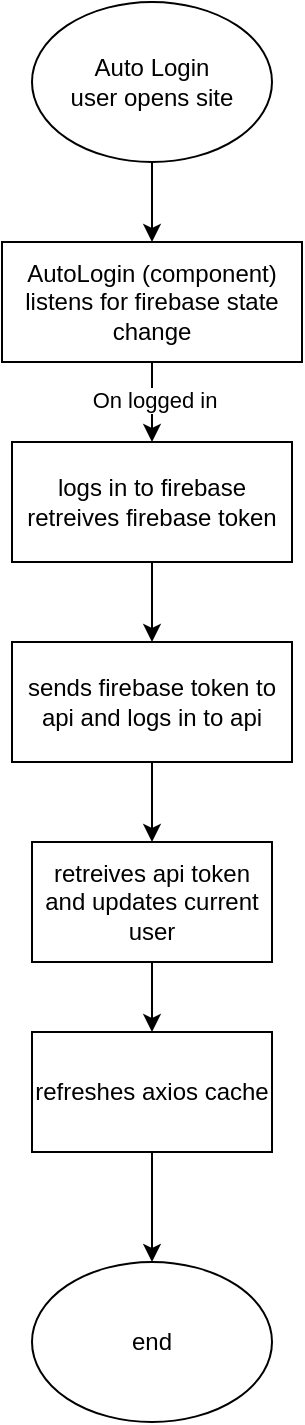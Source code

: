 <mxfile version="20.8.11" type="device"><diagram id="C5RBs43oDa-KdzZeNtuy" name="Page-1"><mxGraphModel dx="751" dy="1099" grid="1" gridSize="9" guides="1" tooltips="1" connect="1" arrows="1" fold="1" page="1" pageScale="1" pageWidth="827" pageHeight="1169" math="0" shadow="0"><root><mxCell id="WIyWlLk6GJQsqaUBKTNV-0"/><mxCell id="WIyWlLk6GJQsqaUBKTNV-1" parent="WIyWlLk6GJQsqaUBKTNV-0"/><mxCell id="b3s8BQd-cHpaQ_JOpSUJ-14" value="" style="group" vertex="1" connectable="0" parent="WIyWlLk6GJQsqaUBKTNV-1"><mxGeometry x="63" y="27" width="150" height="710" as="geometry"/></mxCell><mxCell id="b3s8BQd-cHpaQ_JOpSUJ-0" value="Auto Login&lt;br&gt;user opens site" style="ellipse;whiteSpace=wrap;html=1;movable=1;resizable=1;rotatable=1;deletable=1;editable=1;connectable=1;" vertex="1" parent="b3s8BQd-cHpaQ_JOpSUJ-14"><mxGeometry x="15" width="120" height="80" as="geometry"/></mxCell><mxCell id="b3s8BQd-cHpaQ_JOpSUJ-1" value="AutoLogin (component)&lt;br&gt;listens for firebase state change" style="whiteSpace=wrap;html=1;movable=1;resizable=1;rotatable=1;deletable=1;editable=1;connectable=1;" vertex="1" parent="b3s8BQd-cHpaQ_JOpSUJ-14"><mxGeometry y="120" width="150" height="60" as="geometry"/></mxCell><mxCell id="b3s8BQd-cHpaQ_JOpSUJ-2" value="" style="edgeStyle=orthogonalEdgeStyle;rounded=0;orthogonalLoop=1;jettySize=auto;html=1;movable=1;resizable=1;rotatable=1;deletable=1;editable=1;connectable=1;" edge="1" parent="b3s8BQd-cHpaQ_JOpSUJ-14" source="b3s8BQd-cHpaQ_JOpSUJ-0" target="b3s8BQd-cHpaQ_JOpSUJ-1"><mxGeometry relative="1" as="geometry"/></mxCell><mxCell id="b3s8BQd-cHpaQ_JOpSUJ-4" value="logs in to firebase&lt;br&gt;retreives firebase token" style="whiteSpace=wrap;html=1;movable=1;resizable=1;rotatable=1;deletable=1;editable=1;connectable=1;" vertex="1" parent="b3s8BQd-cHpaQ_JOpSUJ-14"><mxGeometry x="5" y="220" width="140" height="60" as="geometry"/></mxCell><mxCell id="b3s8BQd-cHpaQ_JOpSUJ-5" value="" style="edgeStyle=orthogonalEdgeStyle;rounded=0;orthogonalLoop=1;jettySize=auto;html=1;movable=1;resizable=1;rotatable=1;deletable=1;editable=1;connectable=1;" edge="1" parent="b3s8BQd-cHpaQ_JOpSUJ-14" source="b3s8BQd-cHpaQ_JOpSUJ-1" target="b3s8BQd-cHpaQ_JOpSUJ-4"><mxGeometry relative="1" as="geometry"/></mxCell><mxCell id="b3s8BQd-cHpaQ_JOpSUJ-15" value="On logged in" style="edgeLabel;html=1;align=center;verticalAlign=middle;resizable=0;points=[];" vertex="1" connectable="0" parent="b3s8BQd-cHpaQ_JOpSUJ-5"><mxGeometry x="-0.05" y="1" relative="1" as="geometry"><mxPoint as="offset"/></mxGeometry></mxCell><mxCell id="b3s8BQd-cHpaQ_JOpSUJ-6" value="sends firebase token to api and logs in to api" style="whiteSpace=wrap;html=1;movable=1;resizable=1;rotatable=1;deletable=1;editable=1;connectable=1;" vertex="1" parent="b3s8BQd-cHpaQ_JOpSUJ-14"><mxGeometry x="5" y="320" width="140" height="60" as="geometry"/></mxCell><mxCell id="b3s8BQd-cHpaQ_JOpSUJ-7" value="" style="edgeStyle=orthogonalEdgeStyle;rounded=0;orthogonalLoop=1;jettySize=auto;html=1;movable=1;resizable=1;rotatable=1;deletable=1;editable=1;connectable=1;" edge="1" parent="b3s8BQd-cHpaQ_JOpSUJ-14" source="b3s8BQd-cHpaQ_JOpSUJ-4" target="b3s8BQd-cHpaQ_JOpSUJ-6"><mxGeometry relative="1" as="geometry"/></mxCell><mxCell id="b3s8BQd-cHpaQ_JOpSUJ-8" value="retreives api token and updates current user" style="whiteSpace=wrap;html=1;movable=1;resizable=1;rotatable=1;deletable=1;editable=1;connectable=1;" vertex="1" parent="b3s8BQd-cHpaQ_JOpSUJ-14"><mxGeometry x="15" y="420" width="120" height="60" as="geometry"/></mxCell><mxCell id="b3s8BQd-cHpaQ_JOpSUJ-9" value="" style="edgeStyle=orthogonalEdgeStyle;rounded=0;orthogonalLoop=1;jettySize=auto;html=1;movable=1;resizable=1;rotatable=1;deletable=1;editable=1;connectable=1;" edge="1" parent="b3s8BQd-cHpaQ_JOpSUJ-14" source="b3s8BQd-cHpaQ_JOpSUJ-6" target="b3s8BQd-cHpaQ_JOpSUJ-8"><mxGeometry relative="1" as="geometry"/></mxCell><mxCell id="b3s8BQd-cHpaQ_JOpSUJ-10" value="refreshes axios cache" style="whiteSpace=wrap;html=1;movable=1;resizable=1;rotatable=1;deletable=1;editable=1;connectable=1;" vertex="1" parent="b3s8BQd-cHpaQ_JOpSUJ-14"><mxGeometry x="15" y="515" width="120" height="60" as="geometry"/></mxCell><mxCell id="b3s8BQd-cHpaQ_JOpSUJ-11" value="" style="edgeStyle=orthogonalEdgeStyle;rounded=0;orthogonalLoop=1;jettySize=auto;html=1;movable=1;resizable=1;rotatable=1;deletable=1;editable=1;connectable=1;" edge="1" parent="b3s8BQd-cHpaQ_JOpSUJ-14" source="b3s8BQd-cHpaQ_JOpSUJ-8" target="b3s8BQd-cHpaQ_JOpSUJ-10"><mxGeometry relative="1" as="geometry"/></mxCell><mxCell id="b3s8BQd-cHpaQ_JOpSUJ-12" value="end" style="ellipse;whiteSpace=wrap;html=1;movable=1;resizable=1;rotatable=1;deletable=1;editable=1;connectable=1;" vertex="1" parent="b3s8BQd-cHpaQ_JOpSUJ-14"><mxGeometry x="15" y="630" width="120" height="80" as="geometry"/></mxCell><mxCell id="b3s8BQd-cHpaQ_JOpSUJ-13" value="" style="edgeStyle=orthogonalEdgeStyle;rounded=0;orthogonalLoop=1;jettySize=auto;html=1;movable=1;resizable=1;rotatable=1;deletable=1;editable=1;connectable=1;" edge="1" parent="b3s8BQd-cHpaQ_JOpSUJ-14" source="b3s8BQd-cHpaQ_JOpSUJ-10" target="b3s8BQd-cHpaQ_JOpSUJ-12"><mxGeometry relative="1" as="geometry"/></mxCell></root></mxGraphModel></diagram></mxfile>